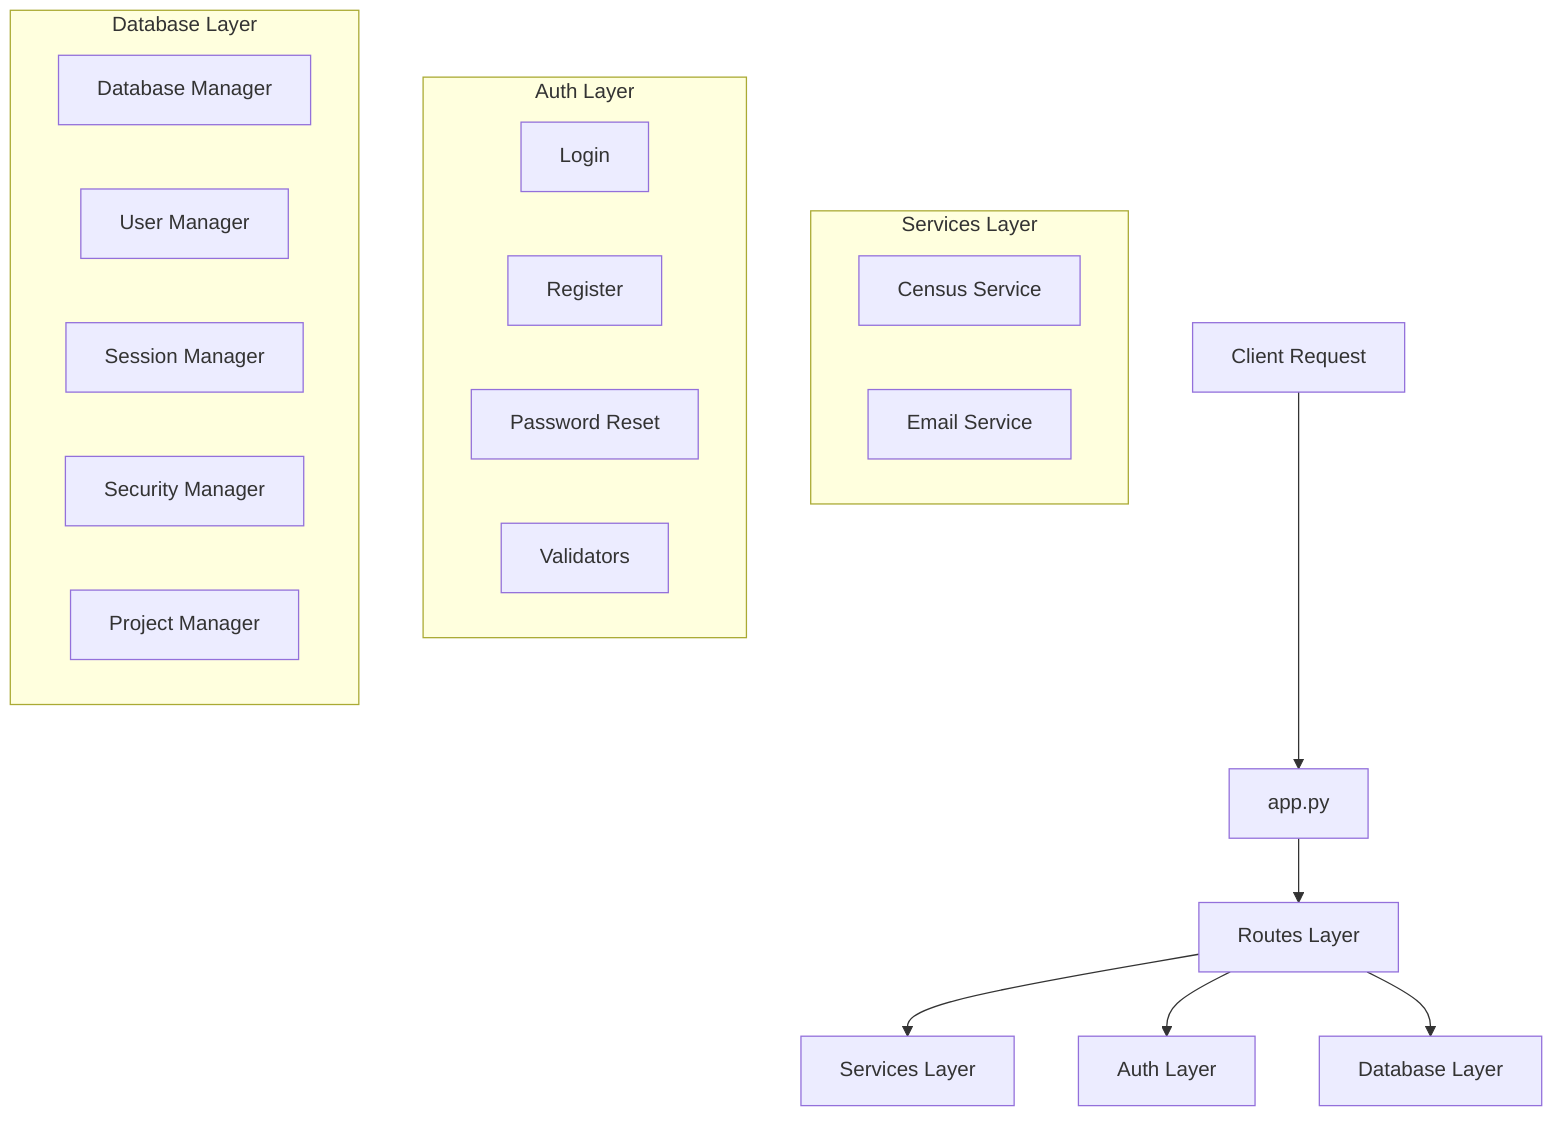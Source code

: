 graph TD
    Client[Client Request] --> App[app.py]
    App --> Routes[Routes Layer]
    Routes --> Services[Services Layer]
    Routes --> Auth[Auth Layer]
    Routes --> DB[Database Layer]
    
    subgraph Services Layer
        Census[Census Service]
        Email[Email Service]
    end
    
    subgraph Auth Layer
        Login[Login]
        Register[Register]
        Password[Password Reset]
        Validate[Validators]
    end
    
    subgraph Database Layer
        DBManager[Database Manager]
        UserMgr[User Manager]
        SessionMgr[Session Manager]
        SecurityMgr[Security Manager]
        ProjectMgr[Project Manager]
    end